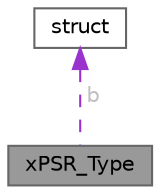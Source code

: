 digraph "xPSR_Type"
{
 // LATEX_PDF_SIZE
  bgcolor="transparent";
  edge [fontname=Helvetica,fontsize=10,labelfontname=Helvetica,labelfontsize=10];
  node [fontname=Helvetica,fontsize=10,shape=box,height=0.2,width=0.4];
  Node1 [id="Node000001",label="xPSR_Type",height=0.2,width=0.4,color="gray40", fillcolor="grey60", style="filled", fontcolor="black",tooltip="Union type to access the Special-Purpose Program Status Registers (xPSR)."];
  Node2 -> Node1 [id="edge2_Node000001_Node000002",dir="back",color="darkorchid3",style="dashed",tooltip=" ",label=" b",fontcolor="grey" ];
  Node2 [id="Node000002",label="struct",height=0.2,width=0.4,color="gray40", fillcolor="white", style="filled",tooltip=" "];
}
